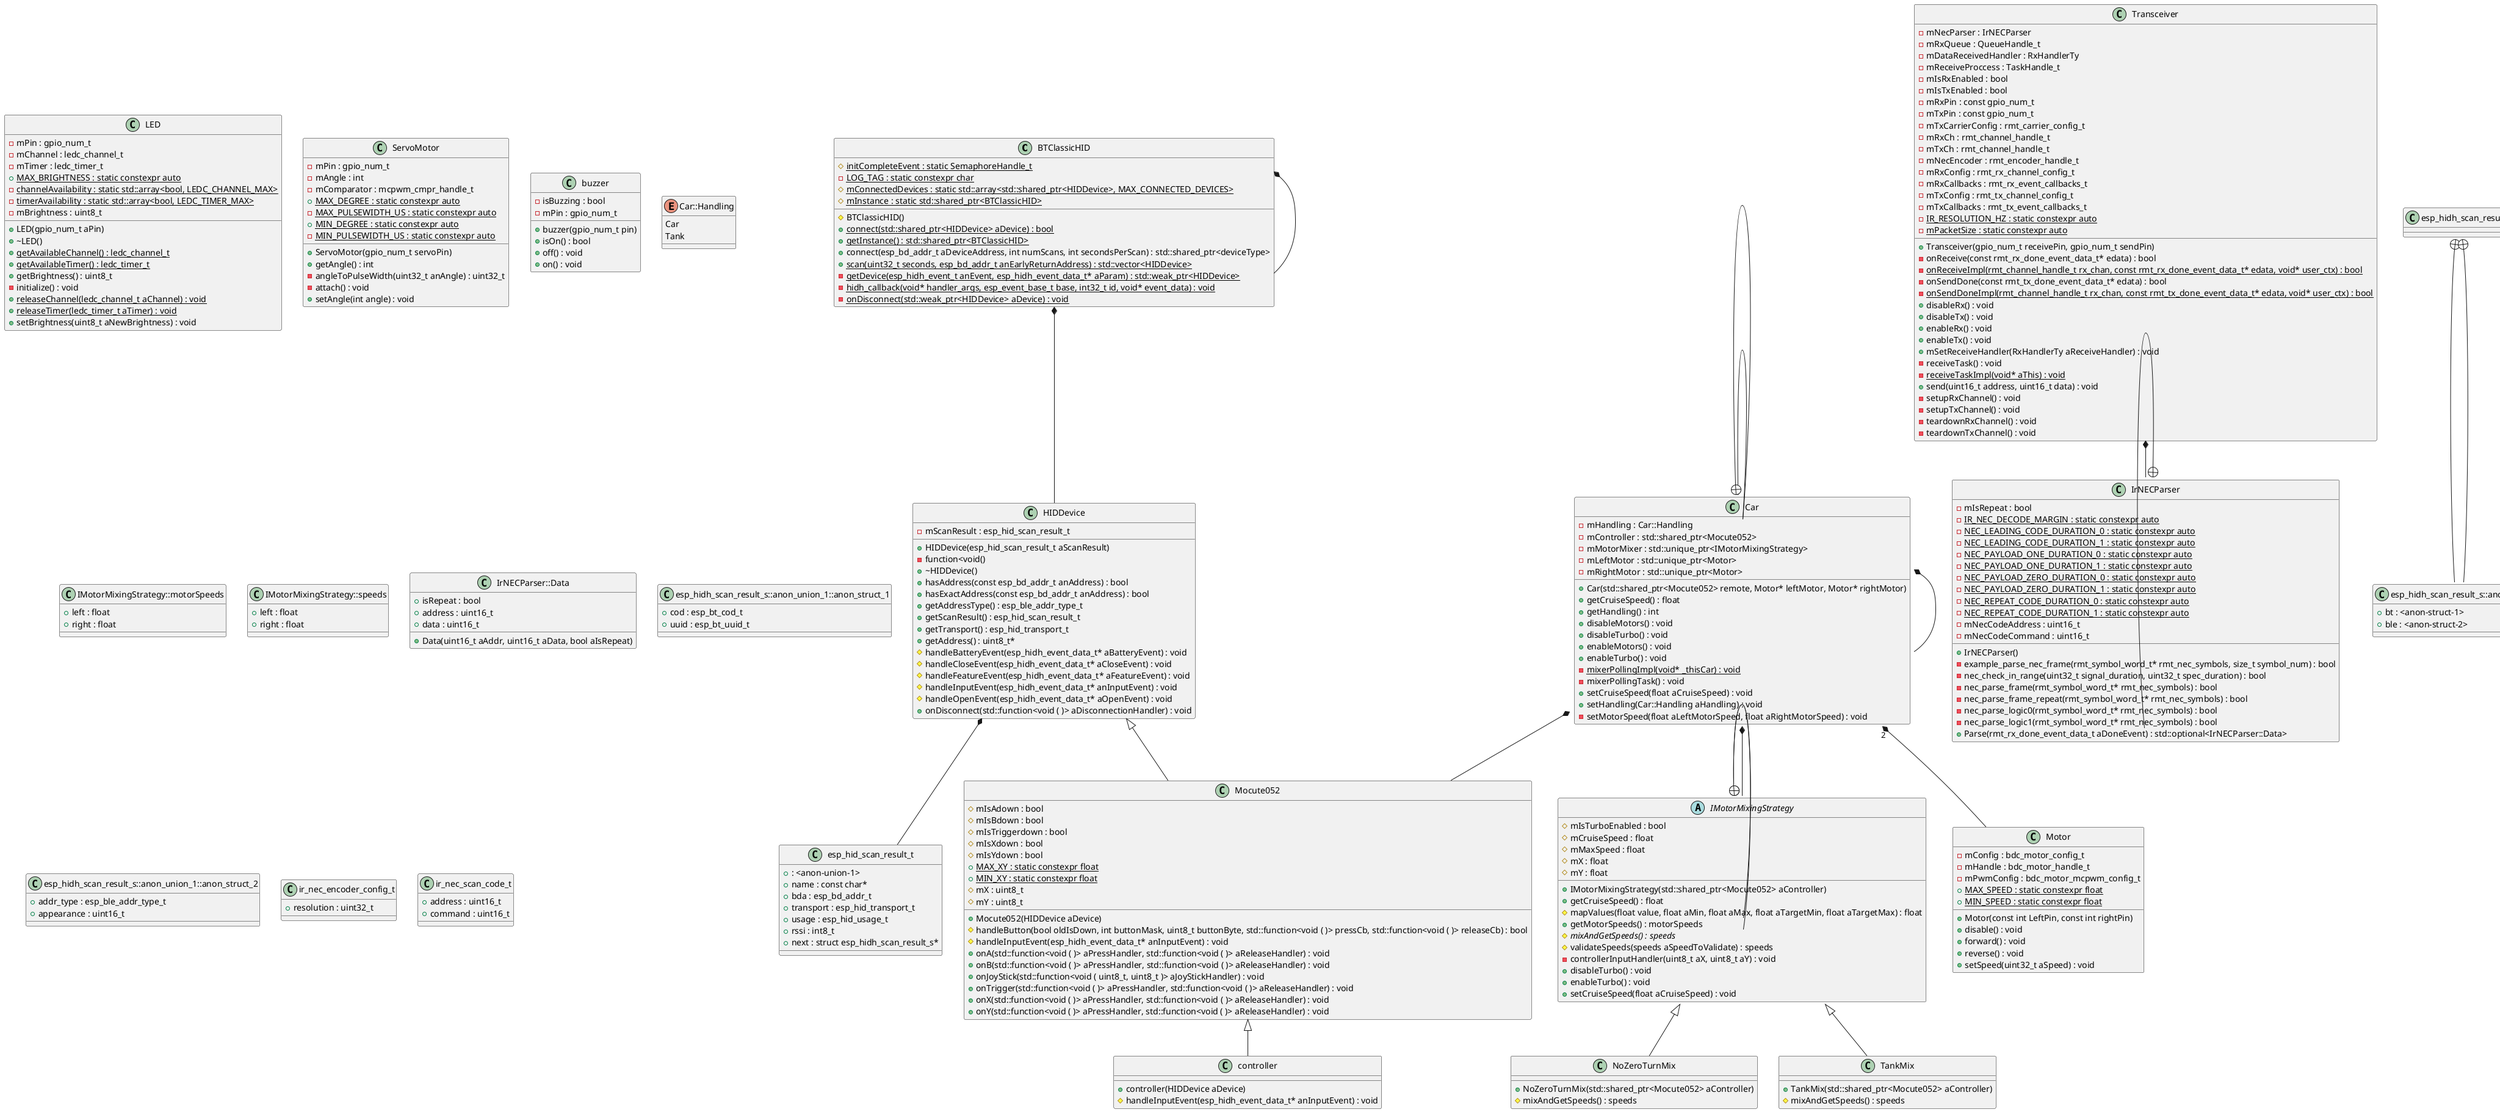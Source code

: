 @startuml

/' Objects '/

class BTClassicHID {
        #BTClassicHID()
        +{static} connect(std::shared_ptr<HIDDevice> aDevice) : bool
        #{static} initCompleteEvent : static SemaphoreHandle_t
        -{static} LOG_TAG : static constexpr char
        #{static} mConnectedDevices : static std::array<std::shared_ptr<HIDDevice>, MAX_CONNECTED_DEVICES>
        #{static} mInstance : static std::shared_ptr<BTClassicHID>
        +{static} getInstance() : std::shared_ptr<BTClassicHID>
        +connect(esp_bd_addr_t aDeviceAddress, int numScans, int secondsPerScan) : std::shared_ptr<deviceType>
        +{static} scan(uint32_t seconds, esp_bd_addr_t anEarlyReturnAddress) : std::vector<HIDDevice>
        -{static} getDevice(esp_hidh_event_t anEvent, esp_hidh_event_data_t* aParam) : std::weak_ptr<HIDDevice>
        -{static} hidh_callback(void* handler_args, esp_event_base_t base, int32_t id, void* event_data) : void
        -{static} onDisconnect(std::weak_ptr<HIDDevice> aDevice) : void
}


class Car {
        +Car(std::shared_ptr<Mocute052> remote, Motor* leftMotor, Motor* rightMotor)
        -mHandling : Car::Handling
        +getCruiseSpeed() : float
        +getHandling() : int
        -mController : std::shared_ptr<Mocute052>
        -mMotorMixer : std::unique_ptr<IMotorMixingStrategy>
        -mLeftMotor : std::unique_ptr<Motor>
        -mRightMotor : std::unique_ptr<Motor>
        +disableMotors() : void
        +disableTurbo() : void
        +enableMotors() : void
        +enableTurbo() : void
        -{static} mixerPollingImpl(void* _thisCar) : void
        -mixerPollingTask() : void
        +setCruiseSpeed(float aCruiseSpeed) : void
        +setHandling(Car::Handling aHandling) : void
        -setMotorSpeed(float aLeftMotorSpeed, float aRightMotorSpeed) : void
}


class HIDDevice {
        +HIDDevice(esp_hid_scan_result_t aScanResult)
        -function<void()
        +~HIDDevice()
        +hasAddress(const esp_bd_addr_t anAddress) : bool
        +hasExactAddress(const esp_bd_addr_t anAddress) : bool
        +getAddressType() : esp_ble_addr_type_t
        +getScanResult() : esp_hid_scan_result_t
        -mScanResult : esp_hid_scan_result_t
        +getTransport() : esp_hid_transport_t
        +getAddress() : uint8_t*
        #handleBatteryEvent(esp_hidh_event_data_t* aBatteryEvent) : void
        #handleCloseEvent(esp_hidh_event_data_t* aCloseEvent) : void
        #handleFeatureEvent(esp_hidh_event_data_t* aFeatureEvent) : void
        #handleInputEvent(esp_hidh_event_data_t* anInputEvent) : void
        #handleOpenEvent(esp_hidh_event_data_t* aOpenEvent) : void
        +onDisconnect(std::function<void ( )> aDisconnectionHandler) : void
}


abstract class IMotorMixingStrategy {
        +IMotorMixingStrategy(std::shared_ptr<Mocute052> aController)
        #mIsTurboEnabled : bool
        +getCruiseSpeed() : float
        #mCruiseSpeed : float
        #mMaxSpeed : float
        #mX : float
        #mY : float
        #mapValues(float value, float aMin, float aMax, float aTargetMin, float aTargetMax) : float
        +getMotorSpeeds() : motorSpeeds
        #{abstract} mixAndGetSpeeds() : speeds
        #validateSpeeds(speeds aSpeedToValidate) : speeds
        -controllerInputHandler(uint8_t aX, uint8_t aY) : void
        +disableTurbo() : void
        +enableTurbo() : void
        +setCruiseSpeed(float aCruiseSpeed) : void
}


class IrNECParser {
        +IrNECParser()
        -example_parse_nec_frame(rmt_symbol_word_t* rmt_nec_symbols, size_t symbol_num) : bool
        -mIsRepeat : bool
        -nec_check_in_range(uint32_t signal_duration, uint32_t spec_duration) : bool
        -nec_parse_frame(rmt_symbol_word_t* rmt_nec_symbols) : bool
        -nec_parse_frame_repeat(rmt_symbol_word_t* rmt_nec_symbols) : bool
        -nec_parse_logic0(rmt_symbol_word_t* rmt_nec_symbols) : bool
        -nec_parse_logic1(rmt_symbol_word_t* rmt_nec_symbols) : bool
        -{static} IR_NEC_DECODE_MARGIN : static constexpr auto
        -{static} NEC_LEADING_CODE_DURATION_0 : static constexpr auto
        -{static} NEC_LEADING_CODE_DURATION_1 : static constexpr auto
        -{static} NEC_PAYLOAD_ONE_DURATION_0 : static constexpr auto
        -{static} NEC_PAYLOAD_ONE_DURATION_1 : static constexpr auto
        -{static} NEC_PAYLOAD_ZERO_DURATION_0 : static constexpr auto
        -{static} NEC_PAYLOAD_ZERO_DURATION_1 : static constexpr auto
        -{static} NEC_REPEAT_CODE_DURATION_0 : static constexpr auto
        -{static} NEC_REPEAT_CODE_DURATION_1 : static constexpr auto
        +Parse(rmt_rx_done_event_data_t aDoneEvent) : std::optional<IrNECParser::Data>
        -mNecCodeAddress : uint16_t
        -mNecCodeCommand : uint16_t
}


class LED {
        +LED(gpio_num_t aPin)
        +~LED()
        -mPin : gpio_num_t
        +{static} getAvailableChannel() : ledc_channel_t
        -mChannel : ledc_channel_t
        +{static} getAvailableTimer() : ledc_timer_t
        -mTimer : ledc_timer_t
        +{static} MAX_BRIGHTNESS : static constexpr auto
        -{static} channelAvailability : static std::array<bool, LEDC_CHANNEL_MAX>
        -{static} timerAvailability : static std::array<bool, LEDC_TIMER_MAX>
        +getBrightness() : uint8_t
        -mBrightness : uint8_t
        -initialize() : void
        +{static} releaseChannel(ledc_channel_t aChannel) : void
        +{static} releaseTimer(ledc_timer_t aTimer) : void
        +setBrightness(uint8_t aNewBrightness) : void
}


class Mocute052 {
        +Mocute052(HIDDevice aDevice)
        #handleButton(bool oldIsDown, int buttonMask, uint8_t buttonByte, std::function<void ( )> pressCb, std::function<void ( )> releaseCb) : bool
        #mIsAdown : bool
        #mIsBdown : bool
        #mIsTriggerdown : bool
        #mIsXdown : bool
        #mIsYdown : bool
        +{static} MAX_XY : static constexpr float
        +{static} MIN_XY : static constexpr float
        #mX : uint8_t
        #mY : uint8_t
        #handleInputEvent(esp_hidh_event_data_t* anInputEvent) : void
        +onA(std::function<void ( )> aPressHandler, std::function<void ( )> aReleaseHandler) : void
        +onB(std::function<void ( )> aPressHandler, std::function<void ( )> aReleaseHandler) : void
        +onJoyStick(std::function<void ( uint8_t, uint8_t )> aJoyStickHandler) : void
        +onTrigger(std::function<void ( )> aPressHandler, std::function<void ( )> aReleaseHandler) : void
        +onX(std::function<void ( )> aPressHandler, std::function<void ( )> aReleaseHandler) : void
        +onY(std::function<void ( )> aPressHandler, std::function<void ( )> aReleaseHandler) : void
}


class Motor {
        +Motor(const int LeftPin, const int rightPin)
        -mConfig : bdc_motor_config_t
        -mHandle : bdc_motor_handle_t
        -mPwmConfig : bdc_motor_mcpwm_config_t
        +{static} MAX_SPEED : static constexpr float
        +{static} MIN_SPEED : static constexpr float
        +disable() : void
        +forward() : void
        +reverse() : void
        +setSpeed(uint32_t aSpeed) : void
}


class NoZeroTurnMix {
        +NoZeroTurnMix(std::shared_ptr<Mocute052> aController)
        #mixAndGetSpeeds() : speeds
}


class ServoMotor {
        +ServoMotor(gpio_num_t servoPin)
        -mPin : gpio_num_t
        +getAngle() : int
        -mAngle : int
        -mComparator : mcpwm_cmpr_handle_t
        +{static} MAX_DEGREE : static constexpr auto
        -{static} MAX_PULSEWIDTH_US : static constexpr auto
        +{static} MIN_DEGREE : static constexpr auto
        -{static} MIN_PULSEWIDTH_US : static constexpr auto
        -angleToPulseWidth(uint32_t anAngle) : uint32_t
        -attach() : void
        +setAngle(int angle) : void
}


class TankMix {
        +TankMix(std::shared_ptr<Mocute052> aController)
        #mixAndGetSpeeds() : speeds
}


class Transceiver {
        +Transceiver(gpio_num_t receivePin, gpio_num_t sendPin)
        -mNecParser : IrNECParser
        -mRxQueue : QueueHandle_t
        -mDataReceivedHandler : RxHandlerTy
        -mReceiveProccess : TaskHandle_t
        -mIsRxEnabled : bool
        -mIsTxEnabled : bool
        -onReceive(const rmt_rx_done_event_data_t* edata) : bool
        -{static} onReceiveImpl(rmt_channel_handle_t rx_chan, const rmt_rx_done_event_data_t* edata, void* user_ctx) : bool
        -onSendDone(const rmt_tx_done_event_data_t* edata) : bool
        -{static} onSendDoneImpl(rmt_channel_handle_t rx_chan, const rmt_tx_done_event_data_t* edata, void* user_ctx) : bool
        -mRxPin : const gpio_num_t
        -mTxPin : const gpio_num_t
        -mTxCarrierConfig : rmt_carrier_config_t
        -mRxCh : rmt_channel_handle_t
        -mTxCh : rmt_channel_handle_t
        -mNecEncoder : rmt_encoder_handle_t
        -mRxConfig : rmt_rx_channel_config_t
        -mRxCallbacks : rmt_rx_event_callbacks_t
        -mTxConfig : rmt_tx_channel_config_t
        -mTxCallbacks : rmt_tx_event_callbacks_t
        -{static} IR_RESOLUTION_HZ : static constexpr auto
        -{static} mPacketSize : static constexpr auto
        +disableRx() : void
        +disableTx() : void
        +enableRx() : void
        +enableTx() : void
        +mSetReceiveHandler(RxHandlerTy aReceiveHandler) : void
        -receiveTask() : void
        -{static} receiveTaskImpl(void* aThis) : void
        +send(uint16_t address, uint16_t data) : void
        -setupRxChannel() : void
        -setupTxChannel() : void
        -teardownRxChannel() : void
        -teardownTxChannel() : void
}


class buzzer {
        +buzzer(gpio_num_t pin)
        -isBuzzing : bool
        +isOn() : bool
        -mPin : gpio_num_t
        +off() : void
        +on() : void
}


class controller {
        +controller(HIDDevice aDevice)
        #handleInputEvent(esp_hidh_event_data_t* anInputEvent) : void
}


enum Car::Handling {
        Car
        Tank
}


class IMotorMixingStrategy::motorSpeeds {
        +left : float
        +right : float
}


class IMotorMixingStrategy::speeds {
        +left : float
        +right : float
}


class IrNECParser::Data {
        +Data(uint16_t aAddr, uint16_t aData, bool aIsRepeat)
        +isRepeat : bool
        +address : uint16_t
        +data : uint16_t
}


class esp_hid_scan_result_t {
        + : <anon-union-1>
        +name : const char*
        +bda : esp_bd_addr_t
        +transport : esp_hid_transport_t
        +usage : esp_hid_usage_t
        +rssi : int8_t
        +next : struct esp_hidh_scan_result_s*
}


class esp_hidh_scan_result_s::anon_union_1::anon_struct_1 {
        +cod : esp_bt_cod_t
        +uuid : esp_bt_uuid_t
}


class esp_hidh_scan_result_s::anon_union_1::anon_struct_2 {
        +addr_type : esp_ble_addr_type_t
        +appearance : uint16_t
}


class ir_nec_encoder_config_t {
        +resolution : uint32_t
}


class ir_nec_scan_code_t {
        +address : uint16_t
        +command : uint16_t
}


class esp_hidh_scan_result_s::anon_union_1 {
        +bt : <anon-struct-1>
        +ble : <anon-struct-2>
}





/' Inheritance relationships '/

.HIDDevice <|-- .Mocute052


.IMotorMixingStrategy <|-- .NoZeroTurnMix


.IMotorMixingStrategy <|-- .TankMix


.Mocute052 <|-- .controller





/' Aggregation relationships '/

.BTClassicHID *-- .BTClassicHID


.BTClassicHID *-- .HIDDevice


.Car *-- .Car


.Car *-- .Car::Handling


.Car *-- .IMotorMixingStrategy


.Car *-- .Mocute052


.Car "2" *-- .Motor


.HIDDevice *-- .esp_hid_scan_result_t


.Transceiver *-- .IrNECParser






/' Nested objects '/

.Car +-- .Car::Handling


.IMotorMixingStrategy +-- .IMotorMixingStrategy::motorSpeeds


.IMotorMixingStrategy +-- .IMotorMixingStrategy::speeds


.IrNECParser +-- .IrNECParser::Data


.esp_hidh_scan_result_s::anon_union_1 +-- .esp_hidh_scan_result_s::anon_union_1::anon_struct_1


.esp_hidh_scan_result_s::anon_union_1 +-- .esp_hidh_scan_result_s::anon_union_1::anon_struct_2




@enduml